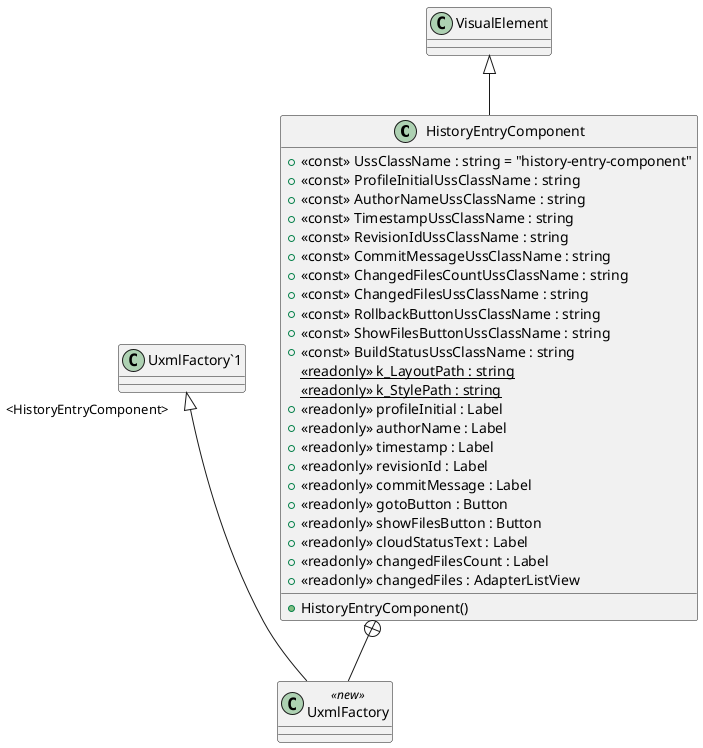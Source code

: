 @startuml
class HistoryEntryComponent {
    + <<const>> UssClassName : string = "history-entry-component"
    + <<const>> ProfileInitialUssClassName : string
    + <<const>> AuthorNameUssClassName : string
    + <<const>> TimestampUssClassName : string
    + <<const>> RevisionIdUssClassName : string
    + <<const>> CommitMessageUssClassName : string
    + <<const>> ChangedFilesCountUssClassName : string
    + <<const>> ChangedFilesUssClassName : string
    + <<const>> RollbackButtonUssClassName : string
    + <<const>> ShowFilesButtonUssClassName : string
    + <<const>> BuildStatusUssClassName : string
    {static} <<readonly>> k_LayoutPath : string
    {static} <<readonly>> k_StylePath : string
    + <<readonly>> profileInitial : Label
    + <<readonly>> authorName : Label
    + <<readonly>> timestamp : Label
    + <<readonly>> revisionId : Label
    + <<readonly>> commitMessage : Label
    + <<readonly>> gotoButton : Button
    + <<readonly>> showFilesButton : Button
    + <<readonly>> cloudStatusText : Label
    + <<readonly>> changedFilesCount : Label
    + <<readonly>> changedFiles : AdapterListView
    + HistoryEntryComponent()
}
class UxmlFactory <<new>> {
}
VisualElement <|-- HistoryEntryComponent
HistoryEntryComponent +-- UxmlFactory
"UxmlFactory`1" "<HistoryEntryComponent>" <|-- UxmlFactory
@enduml
